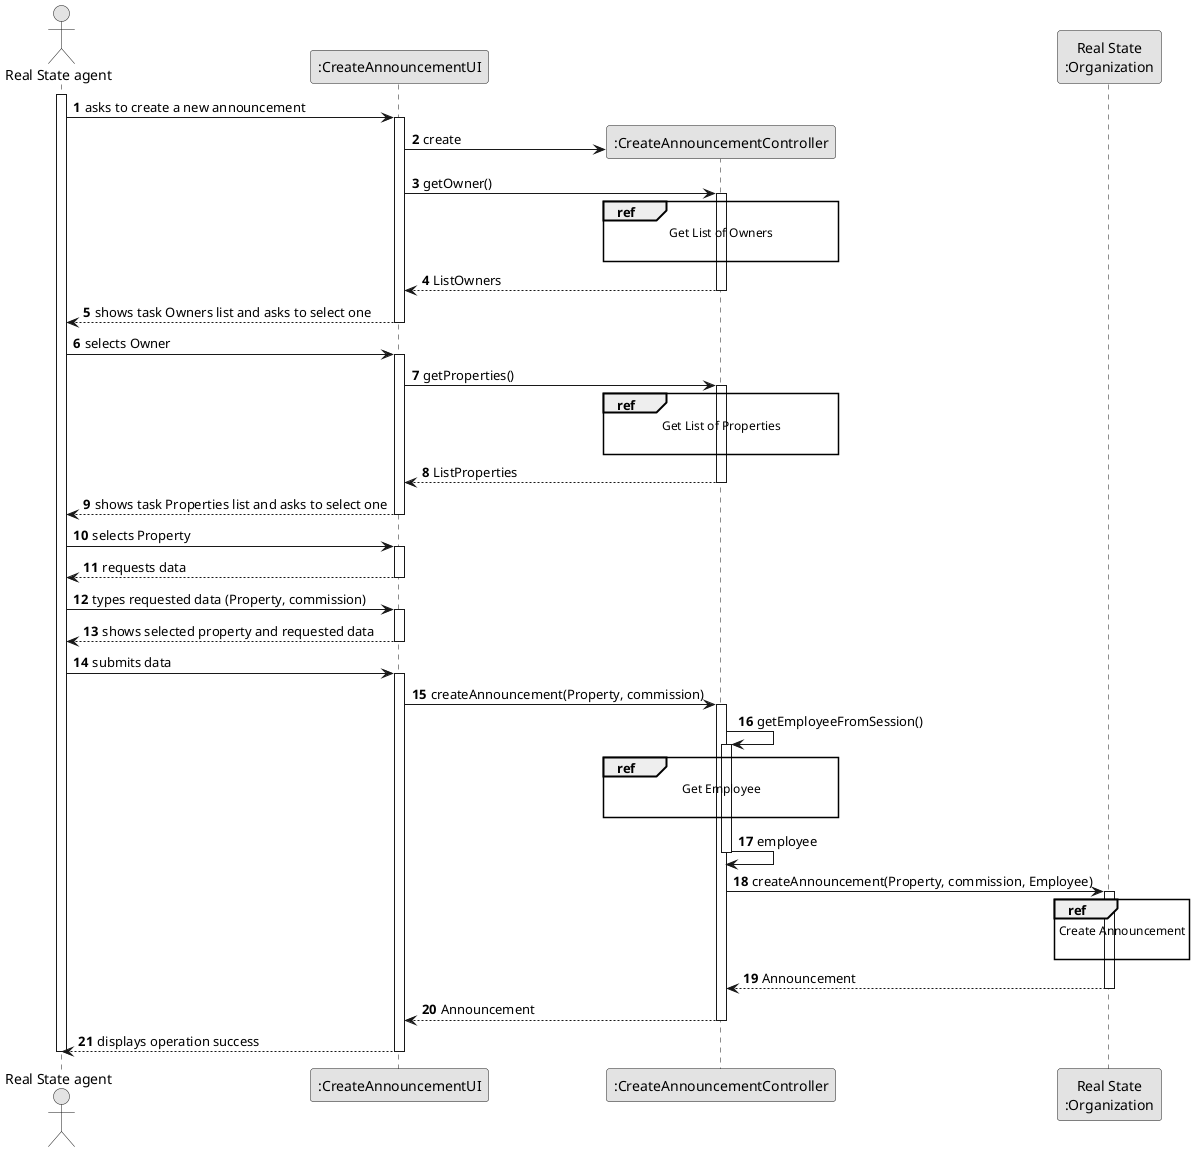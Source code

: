@startuml
skinparam monochrome true
skinparam packageStyle rectangle
skinparam shadowing false

autonumber

'hide footbox
actor "Real State agent" as ADM
participant ":CreateAnnouncementUI" as UI
participant ":CreateAnnouncementController" as CTRL
participant "Real State\n:Organization" as ORG

activate ADM

    ADM -> UI : asks to create a new announcement

    activate UI

        UI -> CTRL** : create
        UI -> CTRL : getOwner()
        ref over CTRL
            Get List of Owners

        end ref

        activate CTRL

            CTRL --> UI : ListOwners
        deactivate CTRL

        UI --> ADM : shows task Owners list and asks to select one
    deactivate UI

    ADM -> UI : selects Owner

    activate UI

            UI -> CTRL : getProperties()
            ref over CTRL
                Get List of Properties

            end ref

            activate CTRL

                CTRL --> UI : ListProperties
            deactivate CTRL

            UI --> ADM : shows task Properties list and asks to select one
        deactivate UI

        ADM -> UI : selects Property
        activate UI

        UI --> ADM : requests data
    deactivate UI

    ADM -> UI : types requested data (Property, commission)
    activate UI

        UI --> ADM : shows selected property and requested data
    deactivate UI

    ADM -> UI : submits data
    activate UI

        UI -> CTRL : createAnnouncement(Property, commission)
        activate CTRL

            CTRL -> CTRL : getEmployeeFromSession()
            activate CTRL

                ref over CTRL
                    Get Employee

                end ref
                CTRL -> CTRL : employee
            deactivate CTRL

            CTRL -> ORG: createAnnouncement(Property, commission, Employee)
            activate ORG

                ref over ORG
                    Create Announcement

                end

                ORG --> CTRL : Announcement
            deactivate ORG

            CTRL --> UI: Announcement
            deactivate CTRL
            UI --> ADM: displays operation success
    deactivate UI

deactivate ADM

@enduml